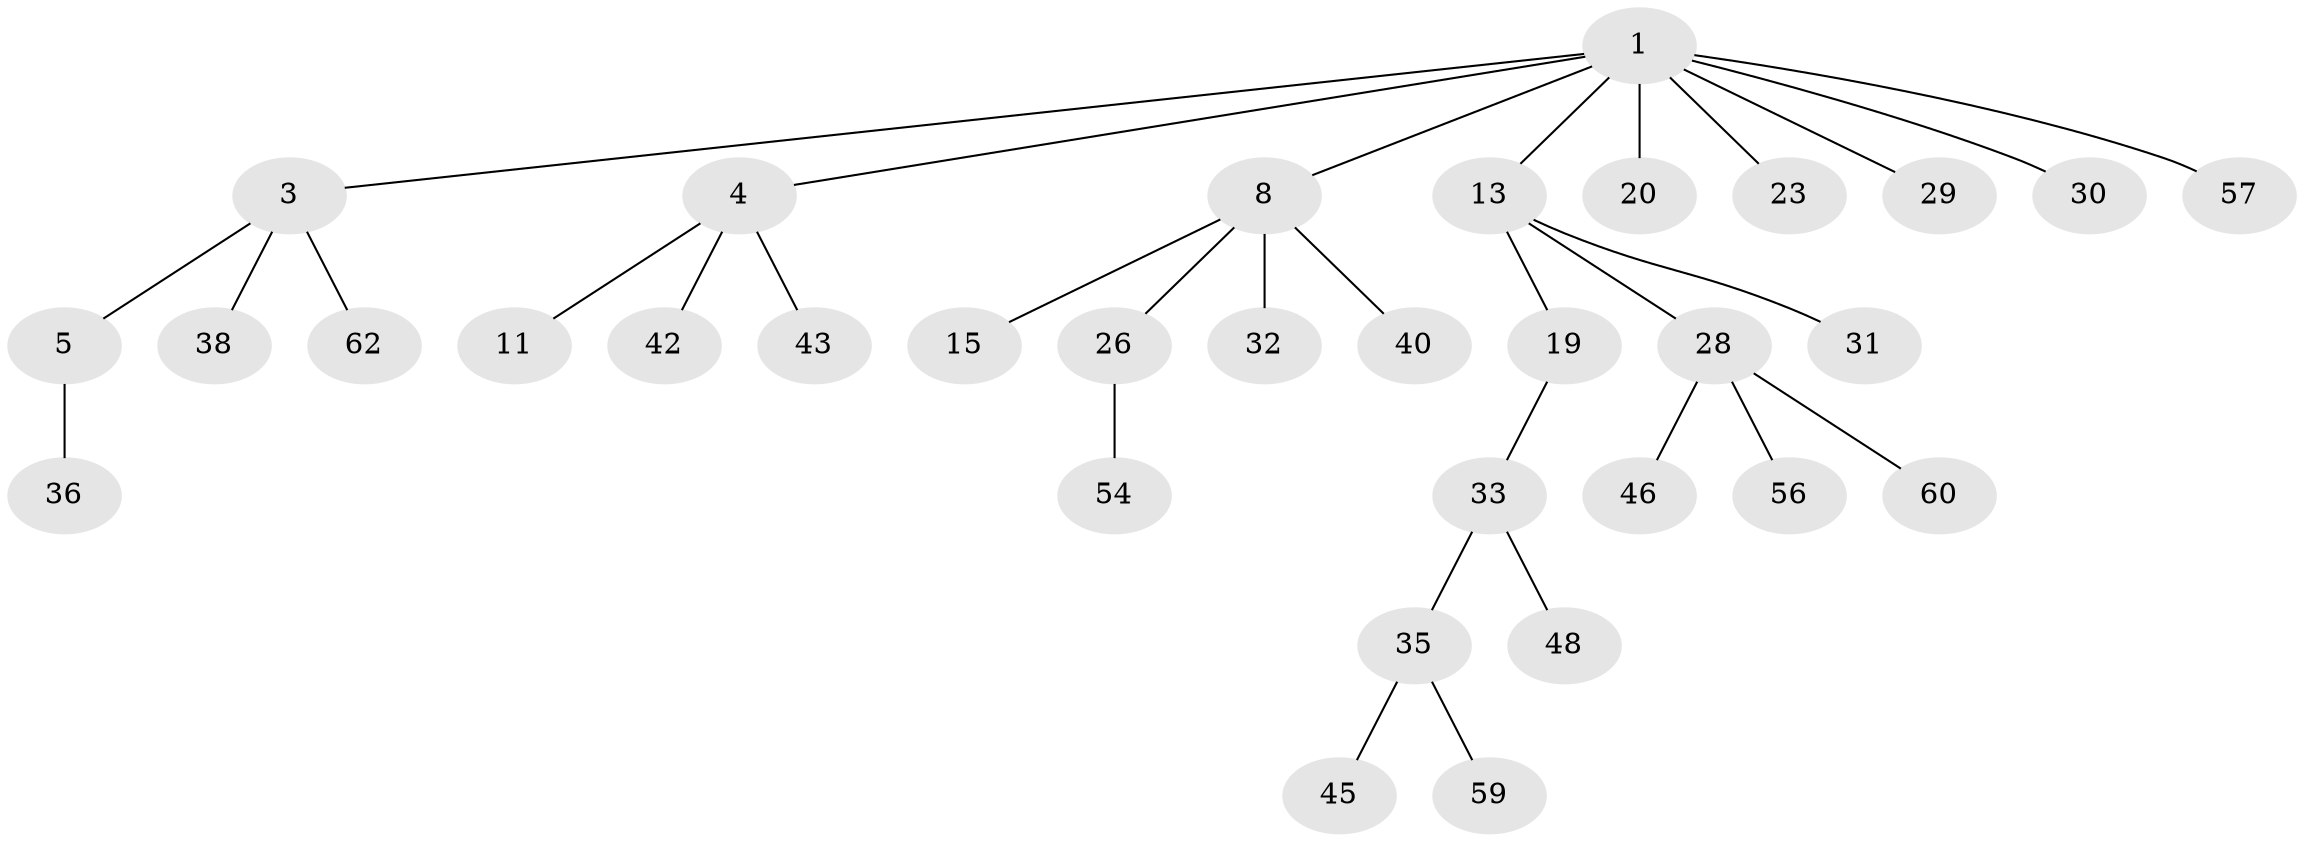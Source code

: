 // original degree distribution, {5: 0.04477611940298507, 6: 0.029850746268656716, 3: 0.13432835820895522, 1: 0.5373134328358209, 2: 0.19402985074626866, 4: 0.05970149253731343}
// Generated by graph-tools (version 1.1) at 2025/15/03/09/25 04:15:40]
// undirected, 33 vertices, 32 edges
graph export_dot {
graph [start="1"]
  node [color=gray90,style=filled];
  1 [super="+2"];
  3 [super="+25+14+37+16"];
  4 [super="+7+9+21"];
  5 [super="+6"];
  8 [super="+41+10+12"];
  11;
  13 [super="+24+17"];
  15 [super="+34"];
  19 [super="+22"];
  20 [super="+49"];
  23;
  26 [super="+64"];
  28 [super="+39+47"];
  29;
  30;
  31 [super="+61"];
  32;
  33 [super="+44"];
  35;
  36;
  38;
  40 [super="+63"];
  42;
  43;
  45;
  46;
  48;
  54;
  56 [super="+66"];
  57;
  59;
  60;
  62;
  1 -- 8;
  1 -- 23;
  1 -- 29;
  1 -- 57;
  1 -- 3;
  1 -- 4;
  1 -- 20;
  1 -- 13;
  1 -- 30;
  3 -- 5;
  3 -- 38;
  3 -- 62;
  4 -- 42;
  4 -- 43;
  4 -- 11;
  5 -- 36;
  8 -- 15;
  8 -- 40;
  8 -- 32;
  8 -- 26;
  13 -- 19;
  13 -- 31;
  13 -- 28;
  19 -- 33;
  26 -- 54;
  28 -- 56;
  28 -- 46;
  28 -- 60;
  33 -- 35;
  33 -- 48;
  35 -- 45;
  35 -- 59;
}
